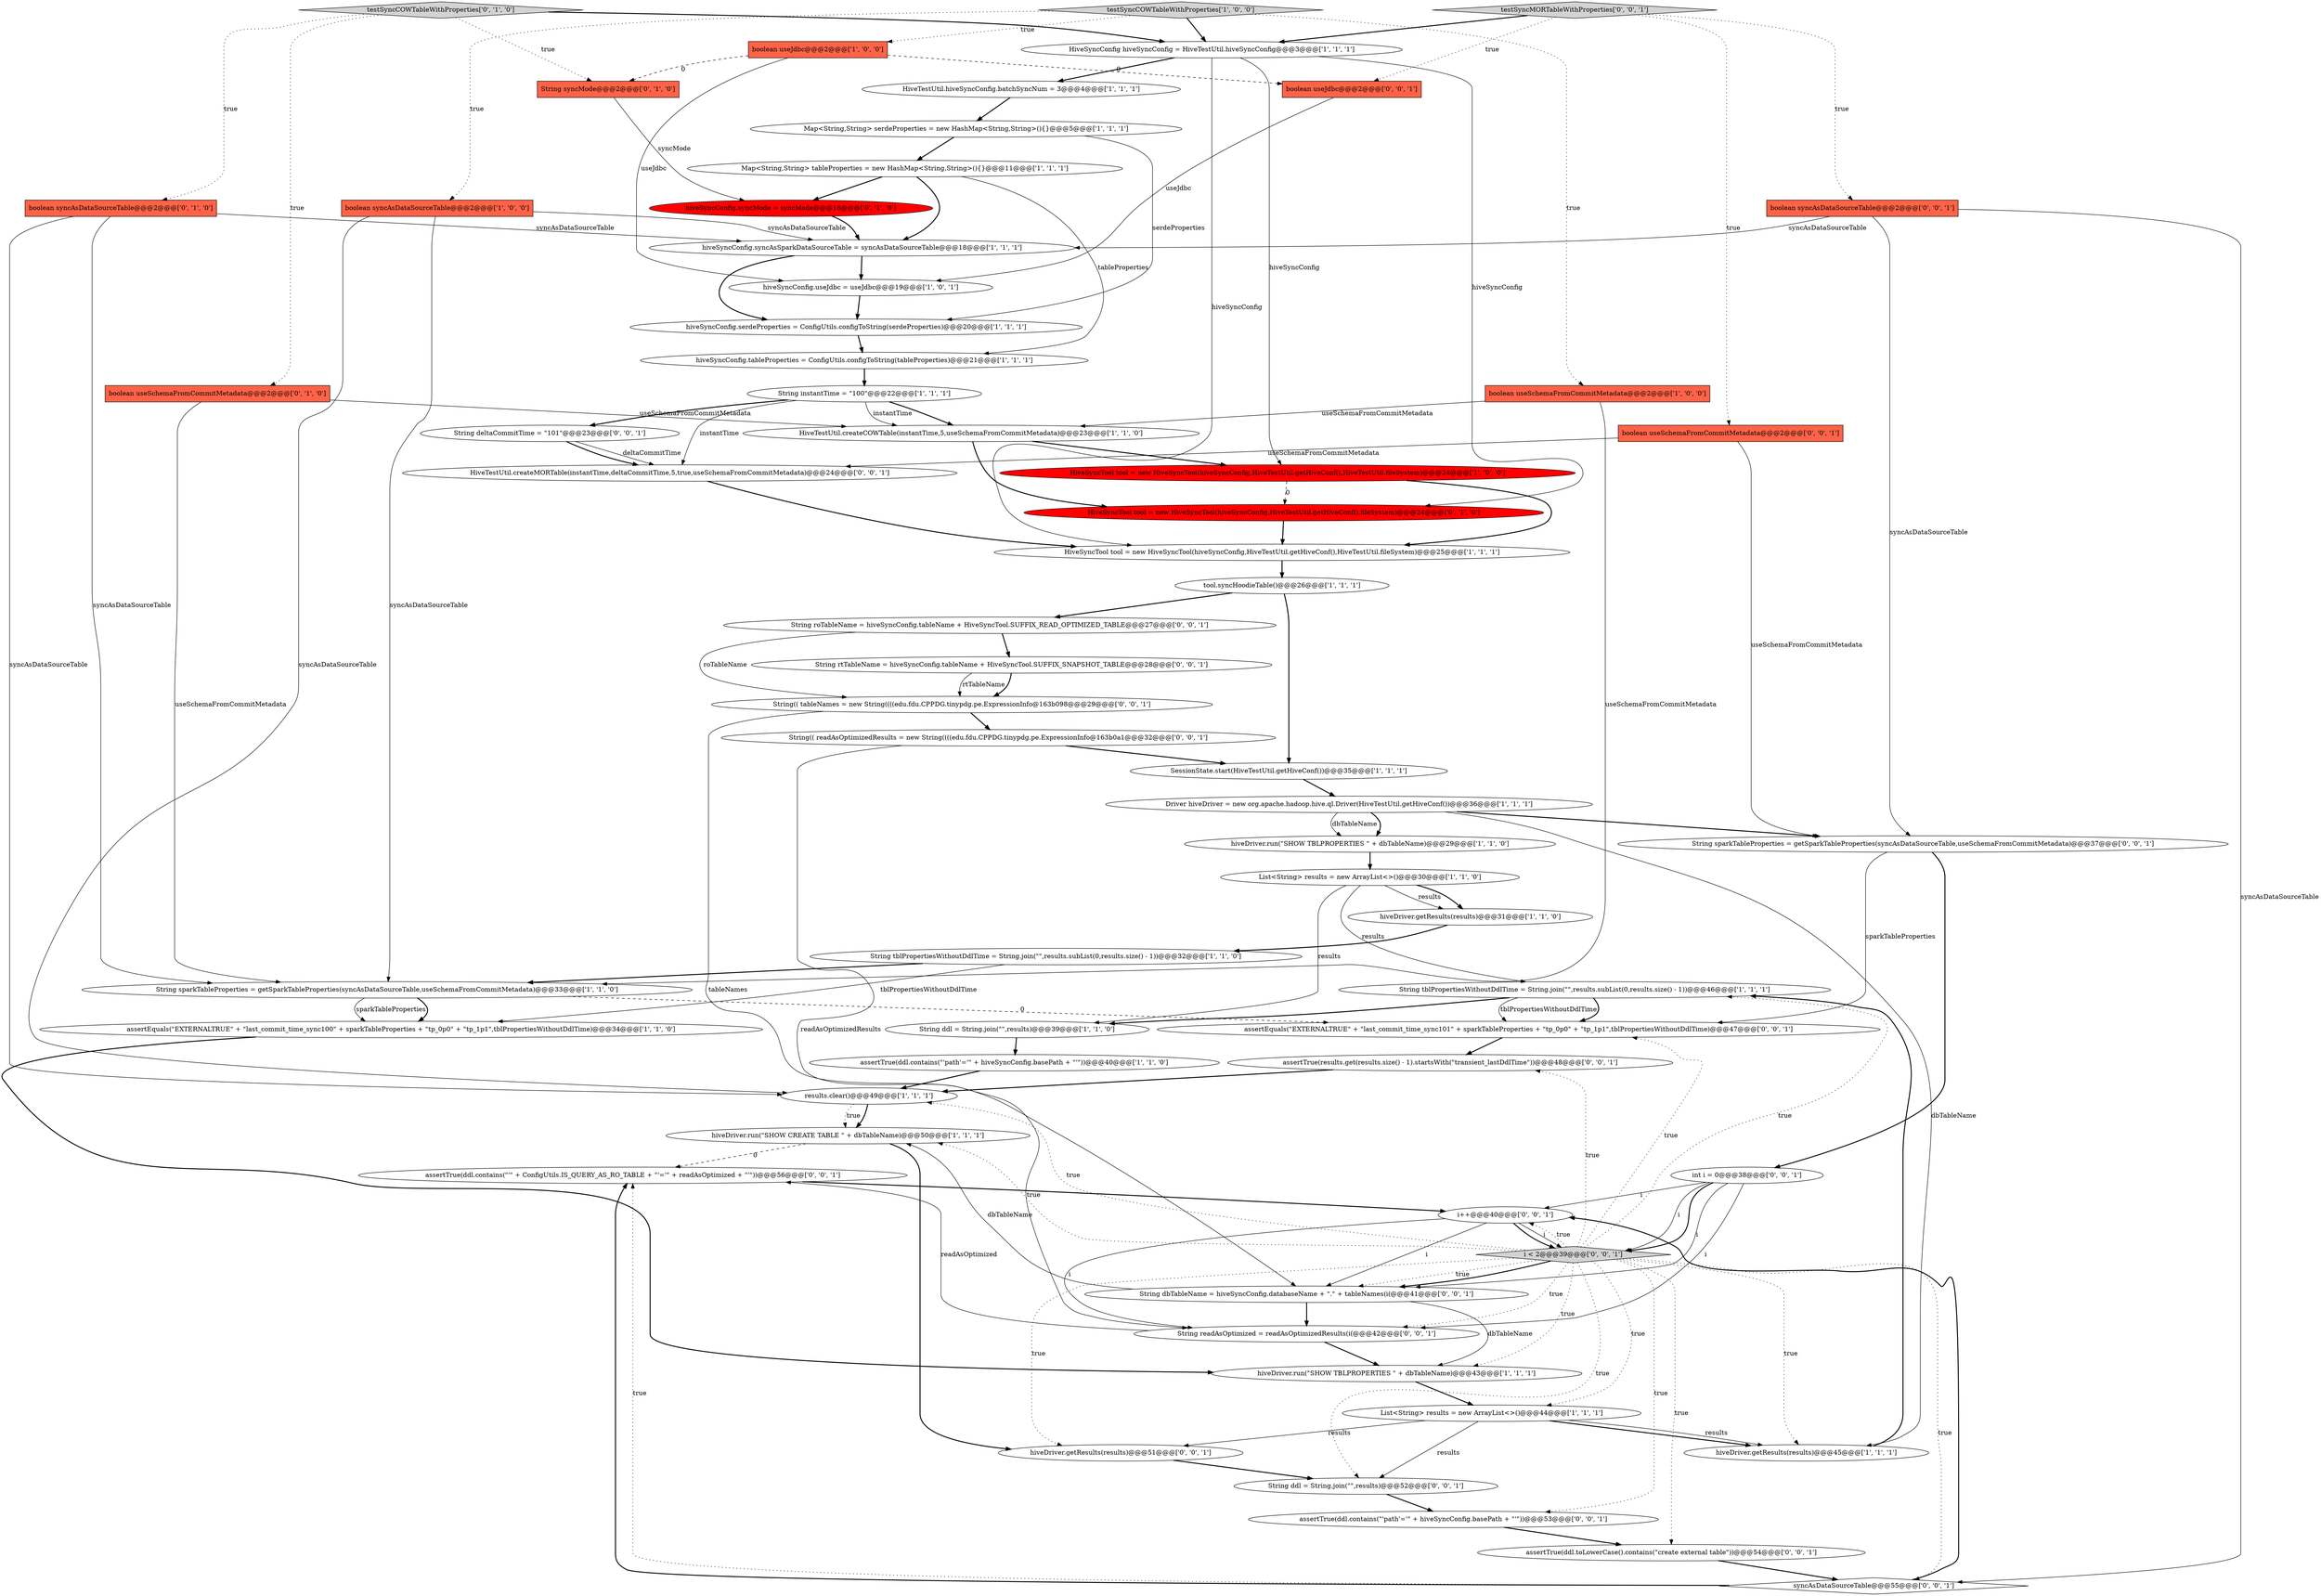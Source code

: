 digraph {
21 [style = filled, label = "String instantTime = \"100\"@@@22@@@['1', '1', '1']", fillcolor = white, shape = ellipse image = "AAA0AAABBB1BBB"];
5 [style = filled, label = "Driver hiveDriver = new org.apache.hadoop.hive.ql.Driver(HiveTestUtil.getHiveConf())@@@36@@@['1', '1', '1']", fillcolor = white, shape = ellipse image = "AAA0AAABBB1BBB"];
27 [style = filled, label = "HiveTestUtil.hiveSyncConfig.batchSyncNum = 3@@@4@@@['1', '1', '1']", fillcolor = white, shape = ellipse image = "AAA0AAABBB1BBB"];
42 [style = filled, label = "String ddl = String.join(\"\",results)@@@52@@@['0', '0', '1']", fillcolor = white, shape = ellipse image = "AAA0AAABBB3BBB"];
44 [style = filled, label = "String(( readAsOptimizedResults = new String((((edu.fdu.CPPDG.tinypdg.pe.ExpressionInfo@163b0a1@@@32@@@['0', '0', '1']", fillcolor = white, shape = ellipse image = "AAA0AAABBB3BBB"];
31 [style = filled, label = "String tblPropertiesWithoutDdlTime = String.join(\"\",results.subList(0,results.size() - 1))@@@46@@@['1', '1', '1']", fillcolor = white, shape = ellipse image = "AAA0AAABBB1BBB"];
12 [style = filled, label = "hiveSyncConfig.tableProperties = ConfigUtils.configToString(tableProperties)@@@21@@@['1', '1', '1']", fillcolor = white, shape = ellipse image = "AAA0AAABBB1BBB"];
41 [style = filled, label = "assertEquals(\"EXTERNALTRUE\" + \"last_commit_time_sync101\" + sparkTableProperties + \"tp_0p0\" + \"tp_1p1\",tblPropertiesWithoutDdlTime)@@@47@@@['0', '0', '1']", fillcolor = white, shape = ellipse image = "AAA0AAABBB3BBB"];
14 [style = filled, label = "HiveSyncTool tool = new HiveSyncTool(hiveSyncConfig,HiveTestUtil.getHiveConf(),HiveTestUtil.fileSystem)@@@24@@@['1', '0', '0']", fillcolor = red, shape = ellipse image = "AAA1AAABBB1BBB"];
15 [style = filled, label = "hiveSyncConfig.useJdbc = useJdbc@@@19@@@['1', '0', '1']", fillcolor = white, shape = ellipse image = "AAA0AAABBB1BBB"];
50 [style = filled, label = "syncAsDataSourceTable@@@55@@@['0', '0', '1']", fillcolor = white, shape = diamond image = "AAA0AAABBB3BBB"];
55 [style = filled, label = "boolean useSchemaFromCommitMetadata@@@2@@@['0', '0', '1']", fillcolor = tomato, shape = box image = "AAA0AAABBB3BBB"];
37 [style = filled, label = "HiveSyncTool tool = new HiveSyncTool(hiveSyncConfig,HiveTestUtil.getHiveConf(),fileSystem)@@@24@@@['0', '1', '0']", fillcolor = red, shape = ellipse image = "AAA1AAABBB2BBB"];
61 [style = filled, label = "String roTableName = hiveSyncConfig.tableName + HiveSyncTool.SUFFIX_READ_OPTIMIZED_TABLE@@@27@@@['0', '0', '1']", fillcolor = white, shape = ellipse image = "AAA0AAABBB3BBB"];
56 [style = filled, label = "testSyncMORTableWithProperties['0', '0', '1']", fillcolor = lightgray, shape = diamond image = "AAA0AAABBB3BBB"];
23 [style = filled, label = "List<String> results = new ArrayList<>()@@@44@@@['1', '1', '1']", fillcolor = white, shape = ellipse image = "AAA0AAABBB1BBB"];
9 [style = filled, label = "hiveDriver.run(\"SHOW TBLPROPERTIES \" + dbTableName)@@@29@@@['1', '1', '0']", fillcolor = white, shape = ellipse image = "AAA0AAABBB1BBB"];
36 [style = filled, label = "String syncMode@@@2@@@['0', '1', '0']", fillcolor = tomato, shape = box image = "AAA1AAABBB2BBB"];
46 [style = filled, label = "String deltaCommitTime = \"101\"@@@23@@@['0', '0', '1']", fillcolor = white, shape = ellipse image = "AAA0AAABBB3BBB"];
32 [style = filled, label = "hiveDriver.getResults(results)@@@45@@@['1', '1', '1']", fillcolor = white, shape = ellipse image = "AAA0AAABBB1BBB"];
52 [style = filled, label = "int i = 0@@@38@@@['0', '0', '1']", fillcolor = white, shape = ellipse image = "AAA0AAABBB3BBB"];
22 [style = filled, label = "SessionState.start(HiveTestUtil.getHiveConf())@@@35@@@['1', '1', '1']", fillcolor = white, shape = ellipse image = "AAA0AAABBB1BBB"];
19 [style = filled, label = "List<String> results = new ArrayList<>()@@@30@@@['1', '1', '0']", fillcolor = white, shape = ellipse image = "AAA0AAABBB1BBB"];
3 [style = filled, label = "String sparkTableProperties = getSparkTableProperties(syncAsDataSourceTable,useSchemaFromCommitMetadata)@@@33@@@['1', '1', '0']", fillcolor = white, shape = ellipse image = "AAA0AAABBB1BBB"];
18 [style = filled, label = "HiveSyncConfig hiveSyncConfig = HiveTestUtil.hiveSyncConfig@@@3@@@['1', '1', '1']", fillcolor = white, shape = ellipse image = "AAA0AAABBB1BBB"];
48 [style = filled, label = "boolean syncAsDataSourceTable@@@2@@@['0', '0', '1']", fillcolor = tomato, shape = box image = "AAA0AAABBB3BBB"];
16 [style = filled, label = "hiveSyncConfig.serdeProperties = ConfigUtils.configToString(serdeProperties)@@@20@@@['1', '1', '1']", fillcolor = white, shape = ellipse image = "AAA0AAABBB1BBB"];
10 [style = filled, label = "assertEquals(\"EXTERNALTRUE\" + \"last_commit_time_sync100\" + sparkTableProperties + \"tp_0p0\" + \"tp_1p1\",tblPropertiesWithoutDdlTime)@@@34@@@['1', '1', '0']", fillcolor = white, shape = ellipse image = "AAA0AAABBB1BBB"];
1 [style = filled, label = "boolean useSchemaFromCommitMetadata@@@2@@@['1', '0', '0']", fillcolor = tomato, shape = box image = "AAA0AAABBB1BBB"];
25 [style = filled, label = "HiveSyncTool tool = new HiveSyncTool(hiveSyncConfig,HiveTestUtil.getHiveConf(),HiveTestUtil.fileSystem)@@@25@@@['1', '1', '1']", fillcolor = white, shape = ellipse image = "AAA0AAABBB1BBB"];
45 [style = filled, label = "i < 2@@@39@@@['0', '0', '1']", fillcolor = lightgray, shape = diamond image = "AAA0AAABBB3BBB"];
49 [style = filled, label = "String dbTableName = hiveSyncConfig.databaseName + \".\" + tableNames(i(@@@41@@@['0', '0', '1']", fillcolor = white, shape = ellipse image = "AAA0AAABBB3BBB"];
6 [style = filled, label = "String ddl = String.join(\"\",results)@@@39@@@['1', '1', '0']", fillcolor = white, shape = ellipse image = "AAA0AAABBB1BBB"];
26 [style = filled, label = "Map<String,String> serdeProperties = new HashMap<String,String>(){}@@@5@@@['1', '1', '1']", fillcolor = white, shape = ellipse image = "AAA0AAABBB1BBB"];
40 [style = filled, label = "String rtTableName = hiveSyncConfig.tableName + HiveSyncTool.SUFFIX_SNAPSHOT_TABLE@@@28@@@['0', '0', '1']", fillcolor = white, shape = ellipse image = "AAA0AAABBB3BBB"];
7 [style = filled, label = "hiveSyncConfig.syncAsSparkDataSourceTable = syncAsDataSourceTable@@@18@@@['1', '1', '1']", fillcolor = white, shape = ellipse image = "AAA0AAABBB1BBB"];
34 [style = filled, label = "hiveSyncConfig.syncMode = syncMode@@@18@@@['0', '1', '0']", fillcolor = red, shape = ellipse image = "AAA1AAABBB2BBB"];
28 [style = filled, label = "results.clear()@@@49@@@['1', '1', '1']", fillcolor = white, shape = ellipse image = "AAA0AAABBB1BBB"];
59 [style = filled, label = "assertTrue(results.get(results.size() - 1).startsWith(\"transient_lastDdlTime\"))@@@48@@@['0', '0', '1']", fillcolor = white, shape = ellipse image = "AAA0AAABBB3BBB"];
13 [style = filled, label = "assertTrue(ddl.contains(\"'path'='\" + hiveSyncConfig.basePath + \"'\"))@@@40@@@['1', '1', '0']", fillcolor = white, shape = ellipse image = "AAA0AAABBB1BBB"];
0 [style = filled, label = "hiveDriver.run(\"SHOW TBLPROPERTIES \" + dbTableName)@@@43@@@['1', '1', '1']", fillcolor = white, shape = ellipse image = "AAA0AAABBB1BBB"];
54 [style = filled, label = "assertTrue(ddl.contains(\"'\" + ConfigUtils.IS_QUERY_AS_RO_TABLE + \"'='\" + readAsOptimized + \"'\"))@@@56@@@['0', '0', '1']", fillcolor = white, shape = ellipse image = "AAA0AAABBB3BBB"];
11 [style = filled, label = "String tblPropertiesWithoutDdlTime = String.join(\"\",results.subList(0,results.size() - 1))@@@32@@@['1', '1', '0']", fillcolor = white, shape = ellipse image = "AAA0AAABBB1BBB"];
35 [style = filled, label = "boolean useSchemaFromCommitMetadata@@@2@@@['0', '1', '0']", fillcolor = tomato, shape = box image = "AAA0AAABBB2BBB"];
43 [style = filled, label = "String(( tableNames = new String((((edu.fdu.CPPDG.tinypdg.pe.ExpressionInfo@163b098@@@29@@@['0', '0', '1']", fillcolor = white, shape = ellipse image = "AAA0AAABBB3BBB"];
47 [style = filled, label = "i++@@@40@@@['0', '0', '1']", fillcolor = white, shape = ellipse image = "AAA0AAABBB3BBB"];
20 [style = filled, label = "hiveDriver.run(\"SHOW CREATE TABLE \" + dbTableName)@@@50@@@['1', '1', '1']", fillcolor = white, shape = ellipse image = "AAA0AAABBB1BBB"];
4 [style = filled, label = "Map<String,String> tableProperties = new HashMap<String,String>(){}@@@11@@@['1', '1', '1']", fillcolor = white, shape = ellipse image = "AAA0AAABBB1BBB"];
62 [style = filled, label = "String readAsOptimized = readAsOptimizedResults(i(@@@42@@@['0', '0', '1']", fillcolor = white, shape = ellipse image = "AAA0AAABBB3BBB"];
33 [style = filled, label = "boolean syncAsDataSourceTable@@@2@@@['0', '1', '0']", fillcolor = tomato, shape = box image = "AAA0AAABBB2BBB"];
8 [style = filled, label = "tool.syncHoodieTable()@@@26@@@['1', '1', '1']", fillcolor = white, shape = ellipse image = "AAA0AAABBB1BBB"];
2 [style = filled, label = "boolean syncAsDataSourceTable@@@2@@@['1', '0', '0']", fillcolor = tomato, shape = box image = "AAA0AAABBB1BBB"];
53 [style = filled, label = "assertTrue(ddl.toLowerCase().contains(\"create external table\"))@@@54@@@['0', '0', '1']", fillcolor = white, shape = ellipse image = "AAA0AAABBB3BBB"];
24 [style = filled, label = "HiveTestUtil.createCOWTable(instantTime,5,useSchemaFromCommitMetadata)@@@23@@@['1', '1', '0']", fillcolor = white, shape = ellipse image = "AAA0AAABBB1BBB"];
29 [style = filled, label = "testSyncCOWTableWithProperties['1', '0', '0']", fillcolor = lightgray, shape = diamond image = "AAA0AAABBB1BBB"];
58 [style = filled, label = "HiveTestUtil.createMORTable(instantTime,deltaCommitTime,5,true,useSchemaFromCommitMetadata)@@@24@@@['0', '0', '1']", fillcolor = white, shape = ellipse image = "AAA0AAABBB3BBB"];
17 [style = filled, label = "boolean useJdbc@@@2@@@['1', '0', '0']", fillcolor = tomato, shape = box image = "AAA1AAABBB1BBB"];
60 [style = filled, label = "assertTrue(ddl.contains(\"'path'='\" + hiveSyncConfig.basePath + \"'\"))@@@53@@@['0', '0', '1']", fillcolor = white, shape = ellipse image = "AAA0AAABBB3BBB"];
39 [style = filled, label = "hiveDriver.getResults(results)@@@51@@@['0', '0', '1']", fillcolor = white, shape = ellipse image = "AAA0AAABBB3BBB"];
30 [style = filled, label = "hiveDriver.getResults(results)@@@31@@@['1', '1', '0']", fillcolor = white, shape = ellipse image = "AAA0AAABBB1BBB"];
57 [style = filled, label = "boolean useJdbc@@@2@@@['0', '0', '1']", fillcolor = tomato, shape = box image = "AAA0AAABBB3BBB"];
38 [style = filled, label = "testSyncCOWTableWithProperties['0', '1', '0']", fillcolor = lightgray, shape = diamond image = "AAA0AAABBB2BBB"];
51 [style = filled, label = "String sparkTableProperties = getSparkTableProperties(syncAsDataSourceTable,useSchemaFromCommitMetadata)@@@37@@@['0', '0', '1']", fillcolor = white, shape = ellipse image = "AAA0AAABBB3BBB"];
3->41 [style = dashed, label="0"];
21->58 [style = solid, label="instantTime"];
14->25 [style = bold, label=""];
29->2 [style = dotted, label="true"];
5->9 [style = bold, label=""];
57->15 [style = solid, label="useJdbc"];
28->20 [style = bold, label=""];
5->9 [style = solid, label="dbTableName"];
36->34 [style = solid, label="syncMode"];
60->53 [style = bold, label=""];
62->54 [style = solid, label="readAsOptimized"];
21->24 [style = bold, label=""];
42->60 [style = bold, label=""];
45->59 [style = dotted, label="true"];
2->3 [style = solid, label="syncAsDataSourceTable"];
47->49 [style = solid, label="i"];
29->18 [style = bold, label=""];
30->11 [style = bold, label=""];
21->46 [style = bold, label=""];
35->3 [style = solid, label="useSchemaFromCommitMetadata"];
31->6 [style = bold, label=""];
19->30 [style = solid, label="results"];
35->24 [style = solid, label="useSchemaFromCommitMetadata"];
23->42 [style = solid, label="results"];
7->16 [style = bold, label=""];
45->42 [style = dotted, label="true"];
52->49 [style = solid, label="i"];
33->7 [style = solid, label="syncAsDataSourceTable"];
56->48 [style = dotted, label="true"];
17->36 [style = dashed, label="0"];
50->54 [style = bold, label=""];
48->50 [style = solid, label="syncAsDataSourceTable"];
43->44 [style = bold, label=""];
26->16 [style = solid, label="serdeProperties"];
45->32 [style = dotted, label="true"];
47->45 [style = solid, label="i"];
1->3 [style = solid, label="useSchemaFromCommitMetadata"];
31->41 [style = solid, label="tblPropertiesWithoutDdlTime"];
38->33 [style = dotted, label="true"];
49->20 [style = solid, label="dbTableName"];
45->23 [style = dotted, label="true"];
12->21 [style = bold, label=""];
52->62 [style = solid, label="i"];
3->10 [style = solid, label="sparkTableProperties"];
52->45 [style = bold, label=""];
1->24 [style = solid, label="useSchemaFromCommitMetadata"];
62->0 [style = bold, label=""];
49->62 [style = bold, label=""];
26->4 [style = bold, label=""];
41->59 [style = bold, label=""];
22->5 [style = bold, label=""];
21->24 [style = solid, label="instantTime"];
45->50 [style = dotted, label="true"];
8->61 [style = bold, label=""];
8->22 [style = bold, label=""];
19->6 [style = solid, label="results"];
4->12 [style = solid, label="tableProperties"];
45->49 [style = dotted, label="true"];
3->10 [style = bold, label=""];
38->18 [style = bold, label=""];
0->23 [style = bold, label=""];
58->25 [style = bold, label=""];
45->0 [style = dotted, label="true"];
10->0 [style = bold, label=""];
31->41 [style = bold, label=""];
20->39 [style = bold, label=""];
45->39 [style = dotted, label="true"];
44->22 [style = bold, label=""];
61->40 [style = bold, label=""];
59->28 [style = bold, label=""];
56->18 [style = bold, label=""];
48->51 [style = solid, label="syncAsDataSourceTable"];
39->42 [style = bold, label=""];
18->14 [style = solid, label="hiveSyncConfig"];
32->31 [style = bold, label=""];
27->26 [style = bold, label=""];
45->31 [style = dotted, label="true"];
56->55 [style = dotted, label="true"];
46->58 [style = solid, label="deltaCommitTime"];
29->1 [style = dotted, label="true"];
29->17 [style = dotted, label="true"];
14->37 [style = dashed, label="0"];
28->20 [style = dotted, label="true"];
44->62 [style = solid, label="readAsOptimizedResults"];
50->54 [style = dotted, label="true"];
37->25 [style = bold, label=""];
23->32 [style = bold, label=""];
45->20 [style = dotted, label="true"];
45->28 [style = dotted, label="true"];
55->58 [style = solid, label="useSchemaFromCommitMetadata"];
51->52 [style = bold, label=""];
51->41 [style = solid, label="sparkTableProperties"];
45->41 [style = dotted, label="true"];
5->32 [style = solid, label="dbTableName"];
4->7 [style = bold, label=""];
40->43 [style = solid, label="rtTableName"];
53->50 [style = bold, label=""];
43->49 [style = solid, label="tableNames"];
11->3 [style = bold, label=""];
20->54 [style = dashed, label="0"];
11->10 [style = solid, label="tblPropertiesWithoutDdlTime"];
6->13 [style = bold, label=""];
56->57 [style = dotted, label="true"];
9->19 [style = bold, label=""];
7->15 [style = bold, label=""];
47->45 [style = bold, label=""];
40->43 [style = bold, label=""];
45->53 [style = dotted, label="true"];
2->28 [style = solid, label="syncAsDataSourceTable"];
45->47 [style = dotted, label="true"];
38->36 [style = dotted, label="true"];
4->34 [style = bold, label=""];
19->31 [style = solid, label="results"];
52->47 [style = solid, label="i"];
33->3 [style = solid, label="syncAsDataSourceTable"];
2->7 [style = solid, label="syncAsDataSourceTable"];
18->37 [style = solid, label="hiveSyncConfig"];
23->39 [style = solid, label="results"];
5->51 [style = bold, label=""];
45->49 [style = bold, label=""];
55->51 [style = solid, label="useSchemaFromCommitMetadata"];
33->28 [style = solid, label="syncAsDataSourceTable"];
34->7 [style = bold, label=""];
49->0 [style = solid, label="dbTableName"];
46->58 [style = bold, label=""];
45->62 [style = dotted, label="true"];
15->16 [style = bold, label=""];
52->45 [style = solid, label="i"];
47->62 [style = solid, label="i"];
24->14 [style = bold, label=""];
17->57 [style = dashed, label="0"];
23->32 [style = solid, label="results"];
18->25 [style = solid, label="hiveSyncConfig"];
54->47 [style = bold, label=""];
17->15 [style = solid, label="useJdbc"];
18->27 [style = bold, label=""];
38->35 [style = dotted, label="true"];
50->47 [style = bold, label=""];
45->60 [style = dotted, label="true"];
24->37 [style = bold, label=""];
25->8 [style = bold, label=""];
16->12 [style = bold, label=""];
61->43 [style = solid, label="roTableName"];
13->28 [style = bold, label=""];
19->30 [style = bold, label=""];
48->7 [style = solid, label="syncAsDataSourceTable"];
}
